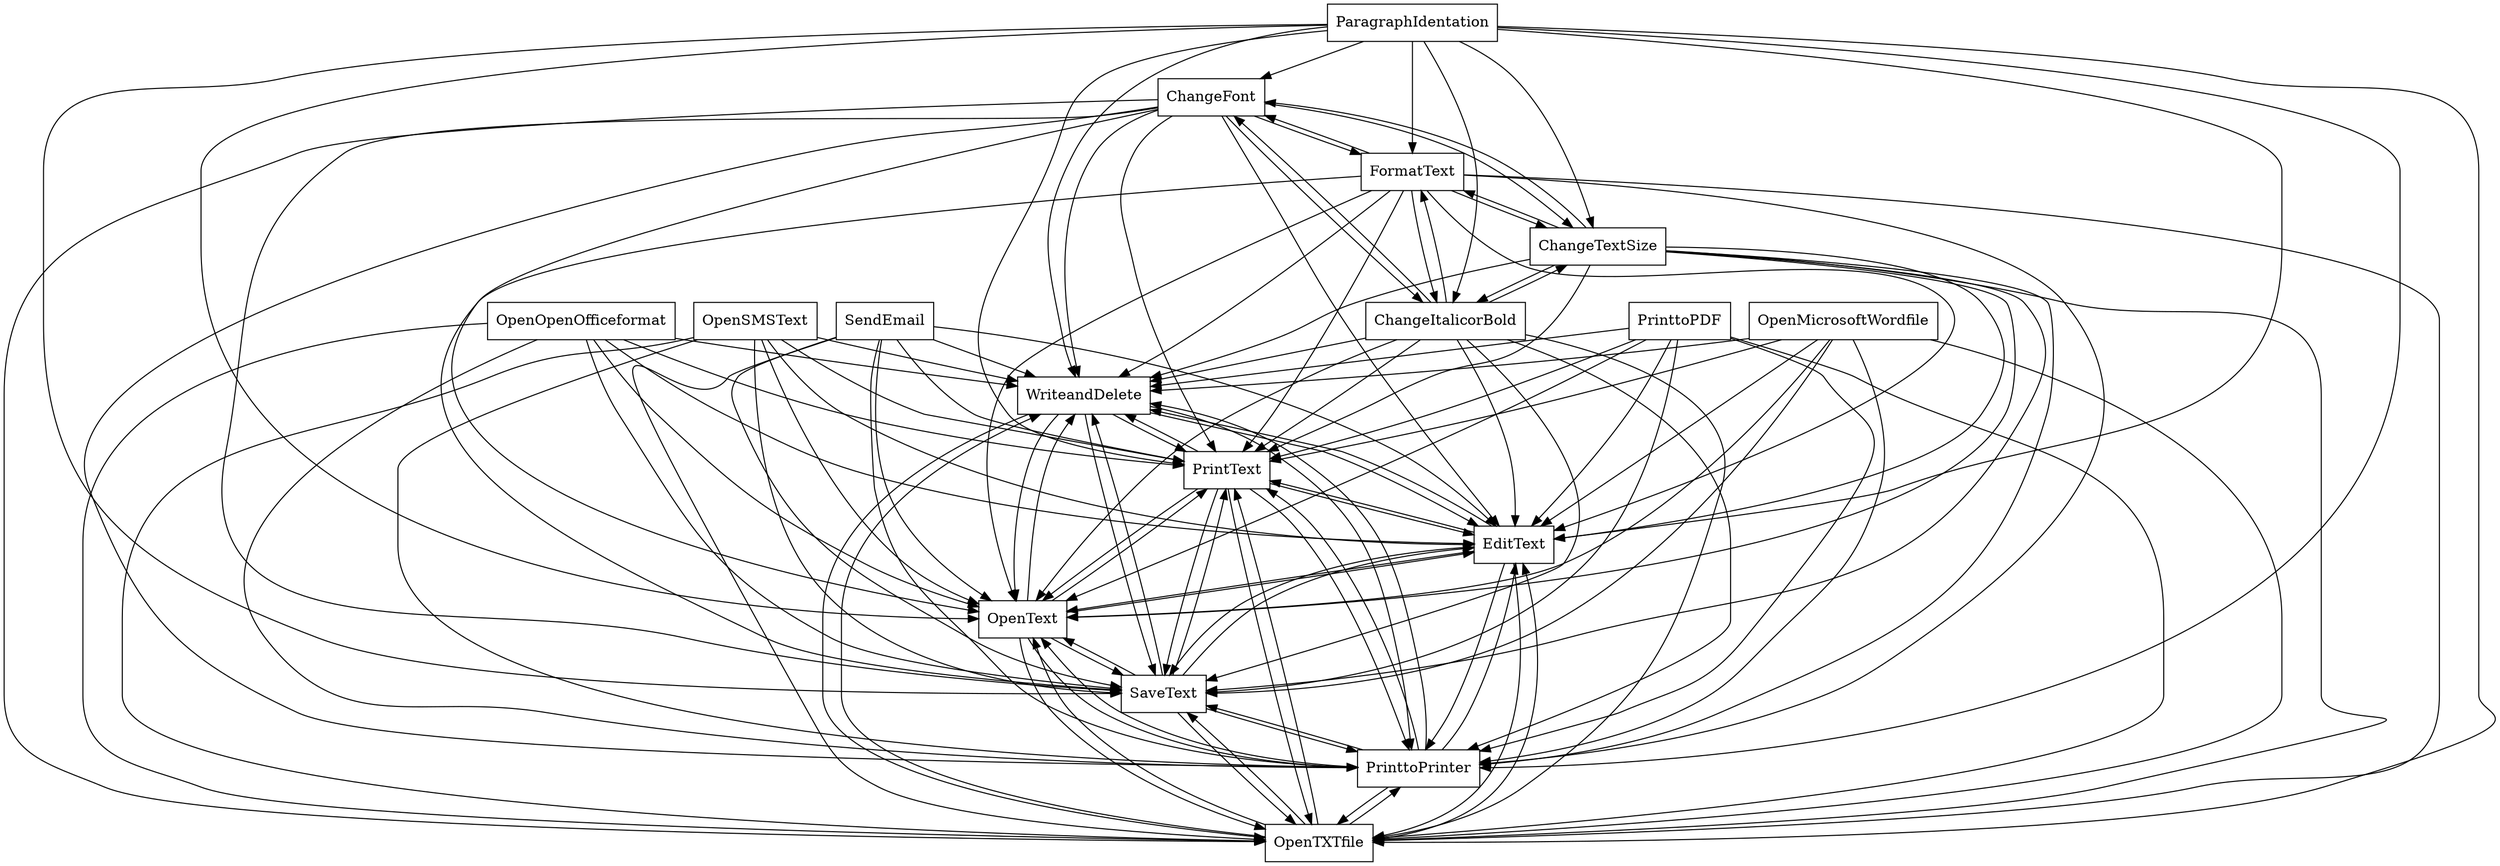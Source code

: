digraph{
graph [rankdir=TB];
node [shape=box];
edge [arrowhead=normal];
0[label="ChangeFont",]
1[label="FormatText",]
2[label="PrintText",]
3[label="ParagraphIdentation",]
4[label="ChangeTextSize",]
5[label="EditText",]
6[label="SendEmail",]
7[label="OpenSMSText",]
8[label="OpenTXTfile",]
9[label="PrinttoPrinter",]
10[label="OpenMicrosoftWordfile",]
11[label="SaveText",]
12[label="ChangeItalicorBold",]
13[label="OpenText",]
14[label="OpenOpenOfficeformat",]
15[label="PrinttoPDF",]
16[label="WriteandDelete",]
0->1[label="",]
0->2[label="",]
0->4[label="",]
0->5[label="",]
0->8[label="",]
0->9[label="",]
0->11[label="",]
0->12[label="",]
0->13[label="",]
0->16[label="",]
1->0[label="",]
1->2[label="",]
1->4[label="",]
1->5[label="",]
1->8[label="",]
1->9[label="",]
1->11[label="",]
1->12[label="",]
1->13[label="",]
1->16[label="",]
2->5[label="",]
2->8[label="",]
2->9[label="",]
2->11[label="",]
2->13[label="",]
2->16[label="",]
3->0[label="",]
3->1[label="",]
3->2[label="",]
3->4[label="",]
3->5[label="",]
3->8[label="",]
3->9[label="",]
3->11[label="",]
3->12[label="",]
3->13[label="",]
3->16[label="",]
4->0[label="",]
4->1[label="",]
4->2[label="",]
4->5[label="",]
4->8[label="",]
4->9[label="",]
4->11[label="",]
4->12[label="",]
4->13[label="",]
4->16[label="",]
5->2[label="",]
5->8[label="",]
5->9[label="",]
5->11[label="",]
5->13[label="",]
5->16[label="",]
6->2[label="",]
6->5[label="",]
6->8[label="",]
6->9[label="",]
6->11[label="",]
6->13[label="",]
6->16[label="",]
7->2[label="",]
7->5[label="",]
7->8[label="",]
7->9[label="",]
7->11[label="",]
7->13[label="",]
7->16[label="",]
8->2[label="",]
8->5[label="",]
8->9[label="",]
8->11[label="",]
8->13[label="",]
8->16[label="",]
9->2[label="",]
9->5[label="",]
9->8[label="",]
9->11[label="",]
9->13[label="",]
9->16[label="",]
10->2[label="",]
10->5[label="",]
10->8[label="",]
10->9[label="",]
10->11[label="",]
10->13[label="",]
10->16[label="",]
11->2[label="",]
11->5[label="",]
11->8[label="",]
11->9[label="",]
11->13[label="",]
11->16[label="",]
12->0[label="",]
12->1[label="",]
12->2[label="",]
12->4[label="",]
12->5[label="",]
12->8[label="",]
12->9[label="",]
12->11[label="",]
12->13[label="",]
12->16[label="",]
13->2[label="",]
13->5[label="",]
13->8[label="",]
13->9[label="",]
13->11[label="",]
13->16[label="",]
14->2[label="",]
14->5[label="",]
14->8[label="",]
14->9[label="",]
14->11[label="",]
14->13[label="",]
14->16[label="",]
15->2[label="",]
15->5[label="",]
15->8[label="",]
15->9[label="",]
15->11[label="",]
15->13[label="",]
15->16[label="",]
16->2[label="",]
16->5[label="",]
16->8[label="",]
16->9[label="",]
16->11[label="",]
16->13[label="",]
}
